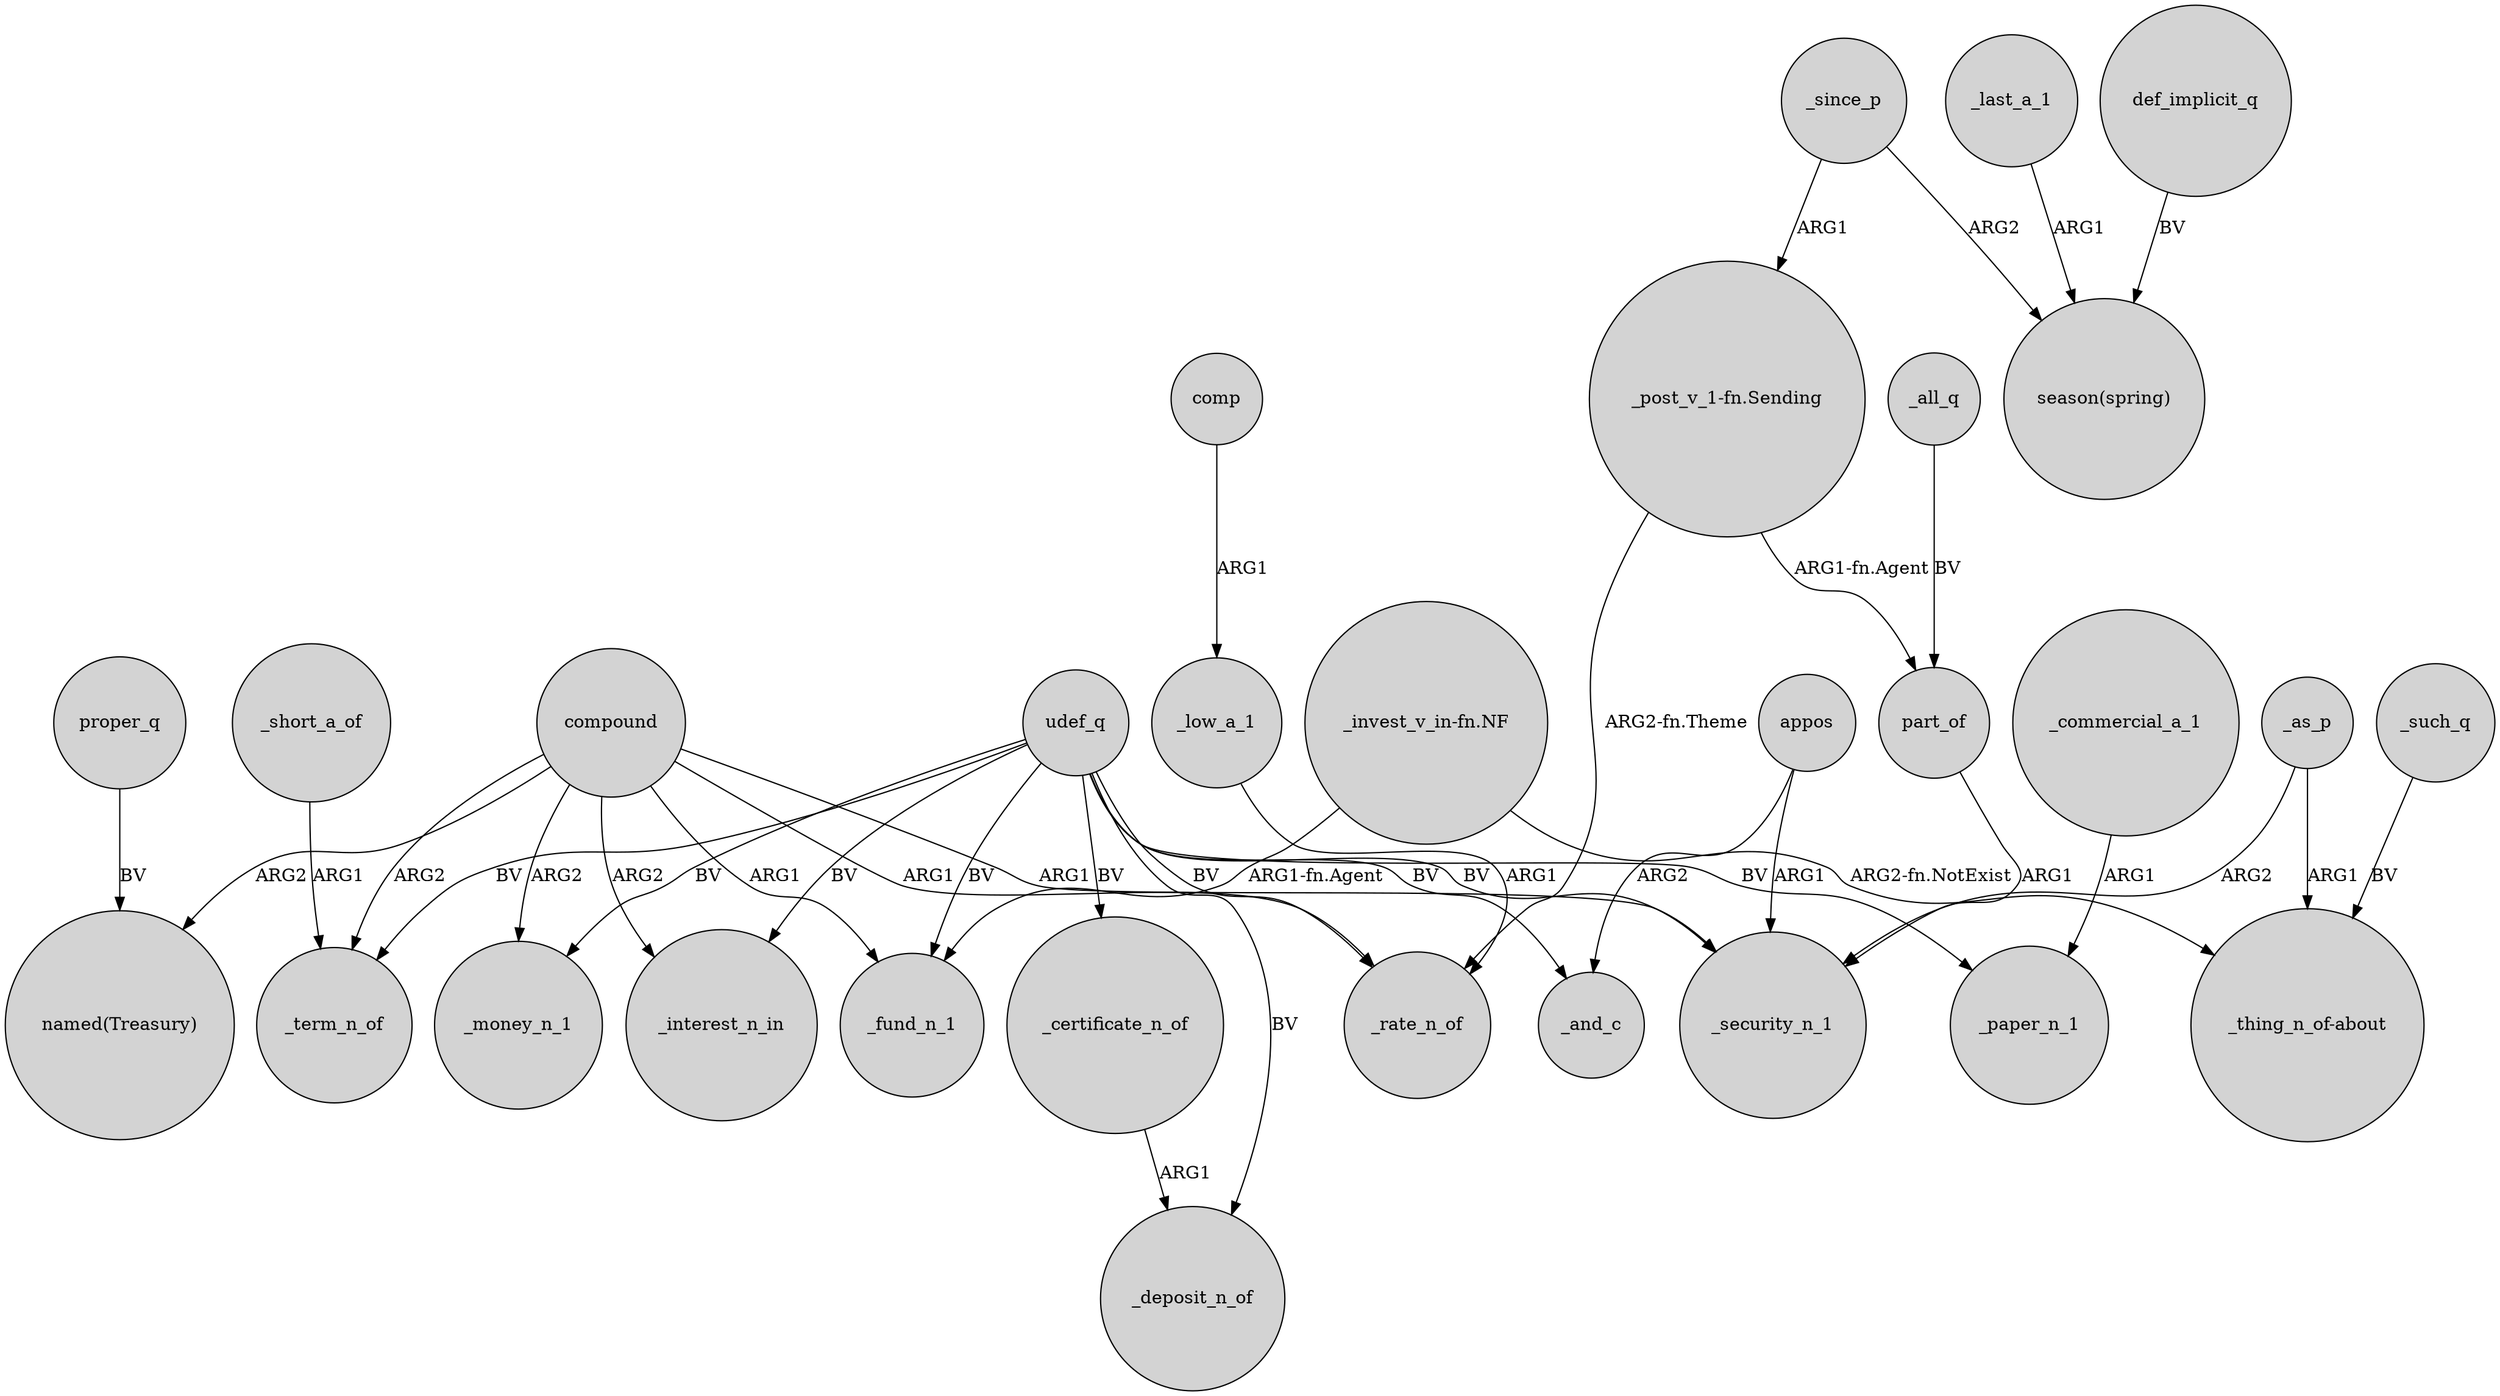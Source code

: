 digraph {
	node [shape=circle style=filled]
	compound -> "named(Treasury)" [label=ARG2]
	udef_q -> _money_n_1 [label=BV]
	_all_q -> part_of [label=BV]
	compound -> _term_n_of [label=ARG2]
	_such_q -> "_thing_n_of-about" [label=BV]
	_as_p -> _security_n_1 [label=ARG2]
	_short_a_of -> _term_n_of [label=ARG1]
	compound -> _rate_n_of [label=ARG1]
	udef_q -> _certificate_n_of [label=BV]
	_since_p -> "_post_v_1-fn.Sending" [label=ARG1]
	udef_q -> _rate_n_of [label=BV]
	udef_q -> _interest_n_in [label=BV]
	"_post_v_1-fn.Sending" -> part_of [label="ARG1-fn.Agent"]
	"_invest_v_in-fn.NF" -> _fund_n_1 [label="ARG1-fn.Agent"]
	"_post_v_1-fn.Sending" -> _rate_n_of [label="ARG2-fn.Theme"]
	compound -> _security_n_1 [label=ARG1]
	compound -> _interest_n_in [label=ARG2]
	part_of -> _security_n_1 [label=ARG1]
	udef_q -> _deposit_n_of [label=BV]
	_certificate_n_of -> _deposit_n_of [label=ARG1]
	_low_a_1 -> _rate_n_of [label=ARG1]
	compound -> _money_n_1 [label=ARG2]
	appos -> _and_c [label=ARG2]
	udef_q -> _term_n_of [label=BV]
	_commercial_a_1 -> _paper_n_1 [label=ARG1]
	udef_q -> _fund_n_1 [label=BV]
	proper_q -> "named(Treasury)" [label=BV]
	udef_q -> _paper_n_1 [label=BV]
	_last_a_1 -> "season(spring)" [label=ARG1]
	_as_p -> "_thing_n_of-about" [label=ARG1]
	"_invest_v_in-fn.NF" -> "_thing_n_of-about" [label="ARG2-fn.NotExist"]
	appos -> _security_n_1 [label=ARG1]
	def_implicit_q -> "season(spring)" [label=BV]
	udef_q -> _and_c [label=BV]
	_since_p -> "season(spring)" [label=ARG2]
	compound -> _fund_n_1 [label=ARG1]
	udef_q -> _security_n_1 [label=BV]
	comp -> _low_a_1 [label=ARG1]
}
